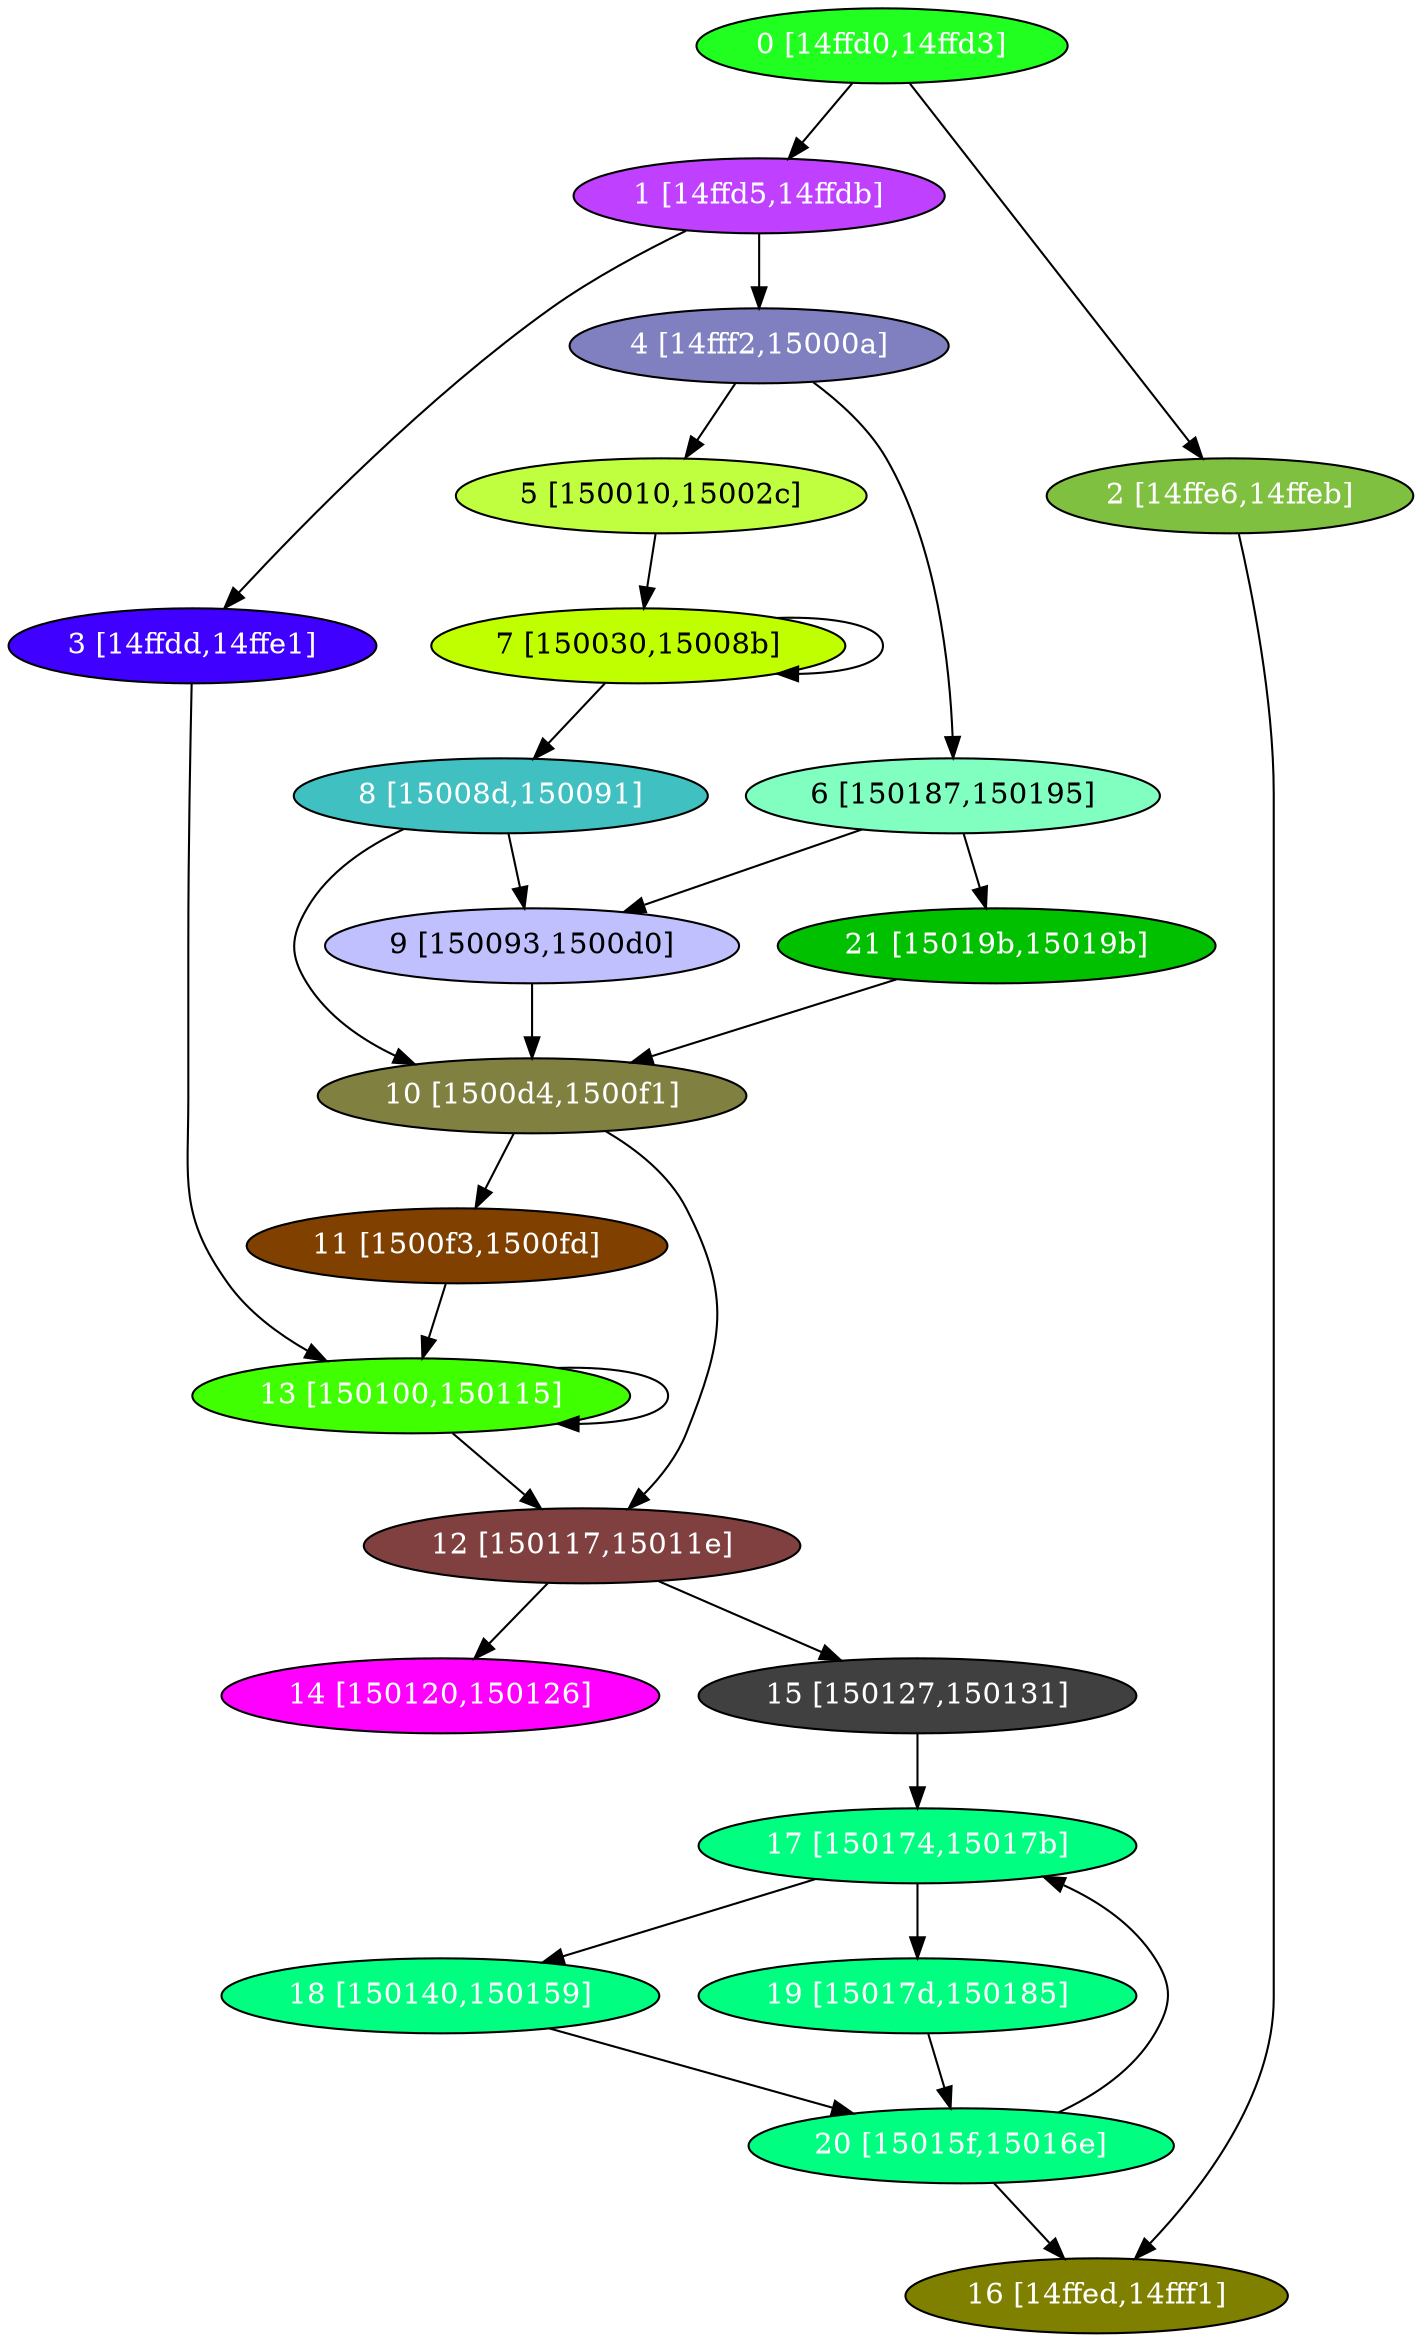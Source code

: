 diGraph libnss3{
	libnss3_0  [style=filled fillcolor="#20FF20" fontcolor="#ffffff" shape=oval label="0 [14ffd0,14ffd3]"]
	libnss3_1  [style=filled fillcolor="#C040FF" fontcolor="#ffffff" shape=oval label="1 [14ffd5,14ffdb]"]
	libnss3_2  [style=filled fillcolor="#80C040" fontcolor="#ffffff" shape=oval label="2 [14ffe6,14ffeb]"]
	libnss3_3  [style=filled fillcolor="#4000FF" fontcolor="#ffffff" shape=oval label="3 [14ffdd,14ffe1]"]
	libnss3_4  [style=filled fillcolor="#8080C0" fontcolor="#ffffff" shape=oval label="4 [14fff2,15000a]"]
	libnss3_5  [style=filled fillcolor="#C0FF40" fontcolor="#000000" shape=oval label="5 [150010,15002c]"]
	libnss3_6  [style=filled fillcolor="#80FFC0" fontcolor="#000000" shape=oval label="6 [150187,150195]"]
	libnss3_7  [style=filled fillcolor="#C0FF00" fontcolor="#000000" shape=oval label="7 [150030,15008b]"]
	libnss3_8  [style=filled fillcolor="#40C0C0" fontcolor="#ffffff" shape=oval label="8 [15008d,150091]"]
	libnss3_9  [style=filled fillcolor="#C0C0FF" fontcolor="#000000" shape=oval label="9 [150093,1500d0]"]
	libnss3_a  [style=filled fillcolor="#808040" fontcolor="#ffffff" shape=oval label="10 [1500d4,1500f1]"]
	libnss3_b  [style=filled fillcolor="#804000" fontcolor="#ffffff" shape=oval label="11 [1500f3,1500fd]"]
	libnss3_c  [style=filled fillcolor="#804040" fontcolor="#ffffff" shape=oval label="12 [150117,15011e]"]
	libnss3_d  [style=filled fillcolor="#40FF00" fontcolor="#ffffff" shape=oval label="13 [150100,150115]"]
	libnss3_e  [style=filled fillcolor="#FF00FF" fontcolor="#ffffff" shape=oval label="14 [150120,150126]"]
	libnss3_f  [style=filled fillcolor="#404040" fontcolor="#ffffff" shape=oval label="15 [150127,150131]"]
	libnss3_10  [style=filled fillcolor="#808000" fontcolor="#ffffff" shape=oval label="16 [14ffed,14fff1]"]
	libnss3_11  [style=filled fillcolor="#00FF80" fontcolor="#ffffff" shape=oval label="17 [150174,15017b]"]
	libnss3_12  [style=filled fillcolor="#00FF80" fontcolor="#ffffff" shape=oval label="18 [150140,150159]"]
	libnss3_13  [style=filled fillcolor="#00FF80" fontcolor="#ffffff" shape=oval label="19 [15017d,150185]"]
	libnss3_14  [style=filled fillcolor="#00FF80" fontcolor="#ffffff" shape=oval label="20 [15015f,15016e]"]
	libnss3_15  [style=filled fillcolor="#00C000" fontcolor="#ffffff" shape=oval label="21 [15019b,15019b]"]

	libnss3_0 -> libnss3_1
	libnss3_0 -> libnss3_2
	libnss3_1 -> libnss3_3
	libnss3_1 -> libnss3_4
	libnss3_2 -> libnss3_10
	libnss3_3 -> libnss3_d
	libnss3_4 -> libnss3_5
	libnss3_4 -> libnss3_6
	libnss3_5 -> libnss3_7
	libnss3_6 -> libnss3_9
	libnss3_6 -> libnss3_15
	libnss3_7 -> libnss3_7
	libnss3_7 -> libnss3_8
	libnss3_8 -> libnss3_9
	libnss3_8 -> libnss3_a
	libnss3_9 -> libnss3_a
	libnss3_a -> libnss3_b
	libnss3_a -> libnss3_c
	libnss3_b -> libnss3_d
	libnss3_c -> libnss3_e
	libnss3_c -> libnss3_f
	libnss3_d -> libnss3_c
	libnss3_d -> libnss3_d
	libnss3_f -> libnss3_11
	libnss3_11 -> libnss3_12
	libnss3_11 -> libnss3_13
	libnss3_12 -> libnss3_14
	libnss3_13 -> libnss3_14
	libnss3_14 -> libnss3_10
	libnss3_14 -> libnss3_11
	libnss3_15 -> libnss3_a
}